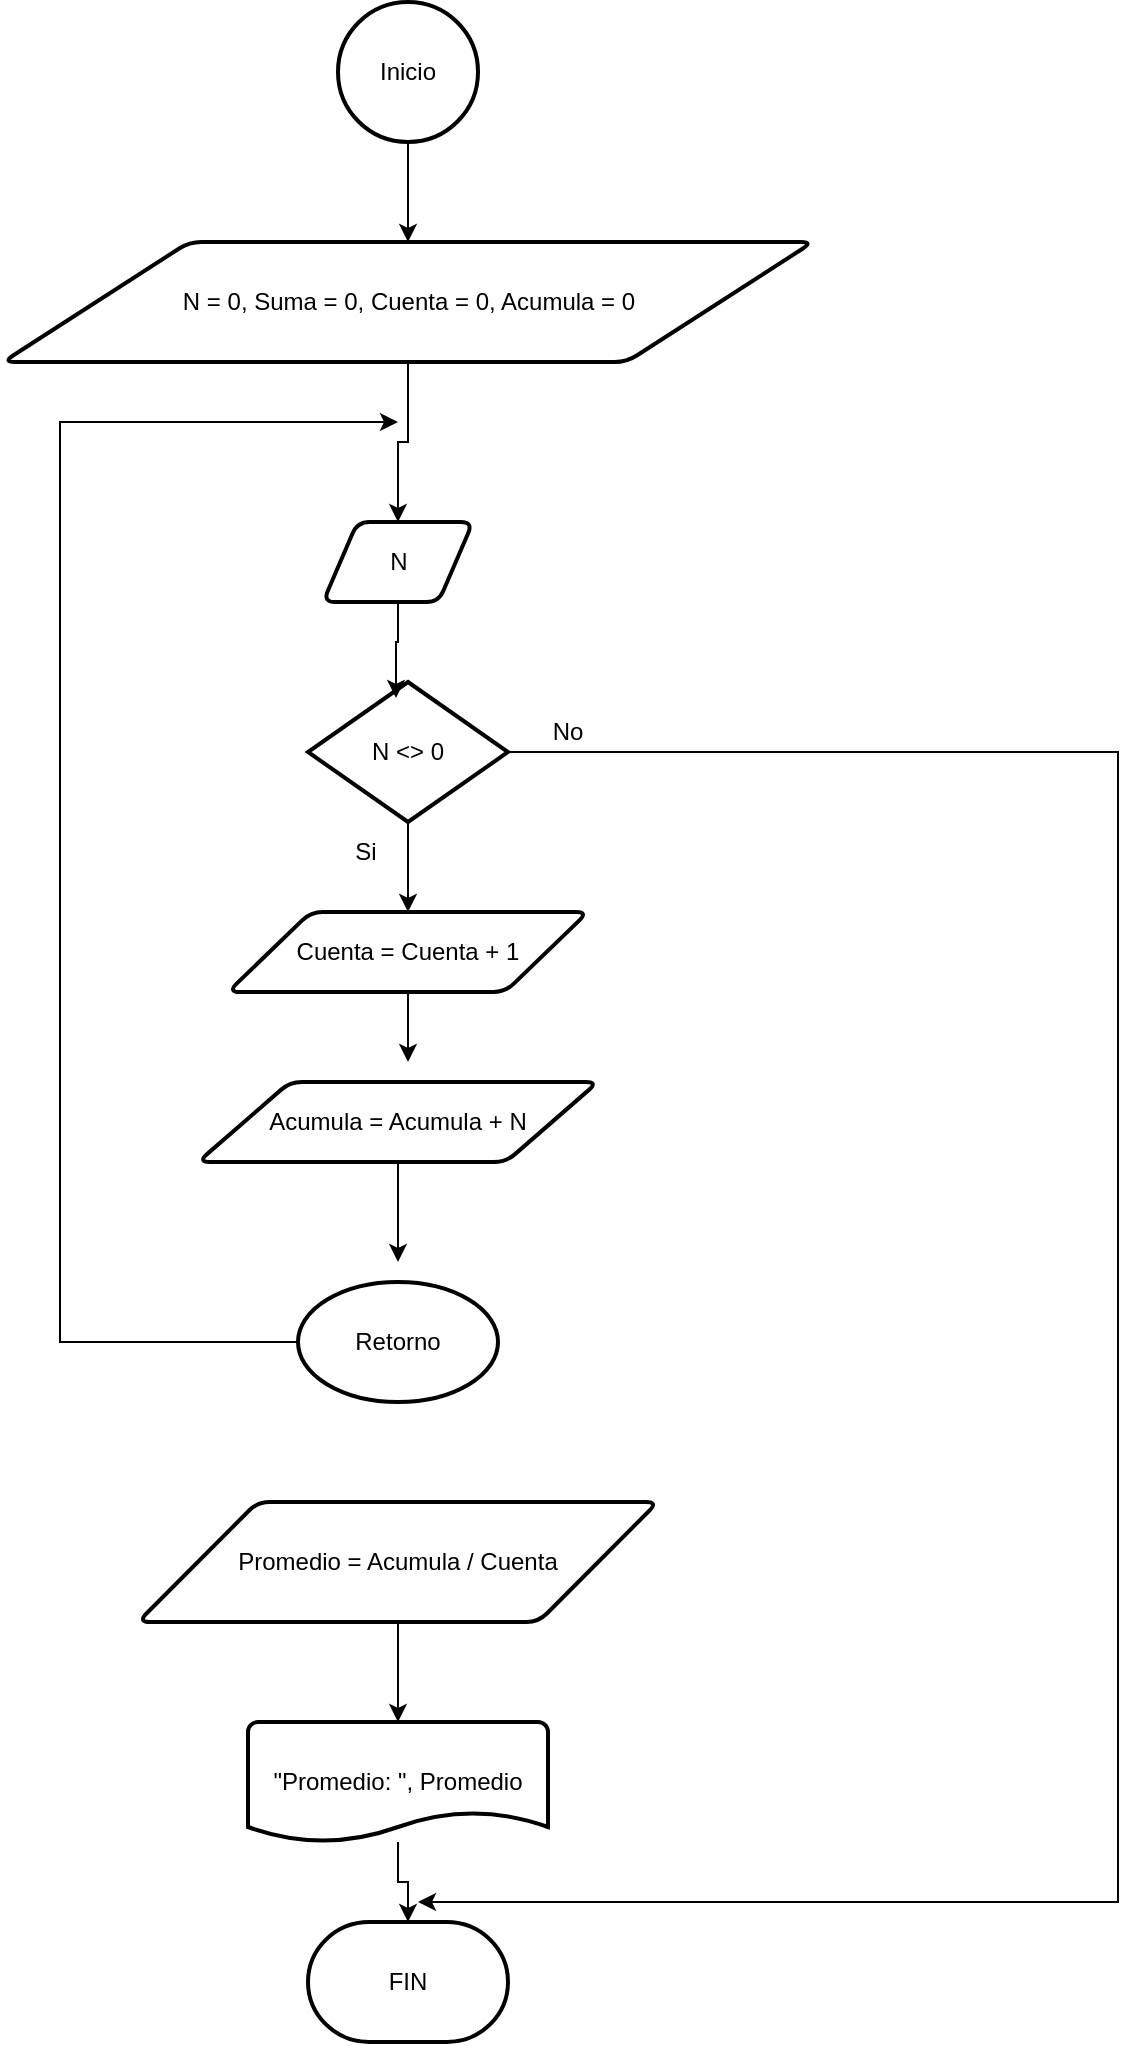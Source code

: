 <mxfile version="21.8.2" type="github">
  <diagram name="Página-1" id="NPonqm1UxqOTIjh20Bxl">
    <mxGraphModel dx="2390" dy="1325" grid="1" gridSize="10" guides="1" tooltips="1" connect="1" arrows="1" fold="1" page="1" pageScale="1" pageWidth="827" pageHeight="1169" math="0" shadow="0">
      <root>
        <mxCell id="0" />
        <mxCell id="1" parent="0" />
        <mxCell id="yKrizdjm1GVxj4F0B59K-1" style="edgeStyle=orthogonalEdgeStyle;rounded=0;orthogonalLoop=1;jettySize=auto;html=1;entryX=0.5;entryY=0;entryDx=0;entryDy=0;" edge="1" parent="1" source="23UUAxRhC1SxOmLqLjt9-37" target="23UUAxRhC1SxOmLqLjt9-38">
          <mxGeometry relative="1" as="geometry" />
        </mxCell>
        <mxCell id="23UUAxRhC1SxOmLqLjt9-37" value="Inicio" style="strokeWidth=2;html=1;shape=mxgraph.flowchart.start_2;whiteSpace=wrap;" parent="1" vertex="1">
          <mxGeometry x="370" y="90" width="70" height="70" as="geometry" />
        </mxCell>
        <mxCell id="23UUAxRhC1SxOmLqLjt9-55" style="edgeStyle=orthogonalEdgeStyle;rounded=0;orthogonalLoop=1;jettySize=auto;html=1;entryX=0.5;entryY=0;entryDx=0;entryDy=0;" parent="1" source="23UUAxRhC1SxOmLqLjt9-38" target="23UUAxRhC1SxOmLqLjt9-40" edge="1">
          <mxGeometry relative="1" as="geometry" />
        </mxCell>
        <mxCell id="23UUAxRhC1SxOmLqLjt9-38" value="N = 0, Suma = 0, Cuenta = 0, Acumula = 0" style="shape=parallelogram;html=1;strokeWidth=2;perimeter=parallelogramPerimeter;whiteSpace=wrap;rounded=1;arcSize=12;size=0.23;" parent="1" vertex="1">
          <mxGeometry x="202.5" y="210" width="405" height="60" as="geometry" />
        </mxCell>
        <mxCell id="23UUAxRhC1SxOmLqLjt9-40" value="N" style="shape=parallelogram;html=1;strokeWidth=2;perimeter=parallelogramPerimeter;whiteSpace=wrap;rounded=1;arcSize=12;size=0.23;" parent="1" vertex="1">
          <mxGeometry x="362.5" y="350" width="75" height="40" as="geometry" />
        </mxCell>
        <mxCell id="23UUAxRhC1SxOmLqLjt9-49" style="edgeStyle=orthogonalEdgeStyle;rounded=0;orthogonalLoop=1;jettySize=auto;html=1;entryX=0.5;entryY=0;entryDx=0;entryDy=0;" parent="1" source="23UUAxRhC1SxOmLqLjt9-41" target="23UUAxRhC1SxOmLqLjt9-42" edge="1">
          <mxGeometry relative="1" as="geometry" />
        </mxCell>
        <mxCell id="23UUAxRhC1SxOmLqLjt9-61" style="edgeStyle=orthogonalEdgeStyle;rounded=0;orthogonalLoop=1;jettySize=auto;html=1;" parent="1" source="23UUAxRhC1SxOmLqLjt9-41" edge="1">
          <mxGeometry relative="1" as="geometry">
            <mxPoint x="410" y="1040" as="targetPoint" />
            <Array as="points">
              <mxPoint x="760" y="465" />
              <mxPoint x="760" y="1040" />
              <mxPoint x="455" y="1040" />
            </Array>
          </mxGeometry>
        </mxCell>
        <mxCell id="23UUAxRhC1SxOmLqLjt9-41" value="N &amp;lt;&amp;gt; 0" style="strokeWidth=2;html=1;shape=mxgraph.flowchart.decision;whiteSpace=wrap;" parent="1" vertex="1">
          <mxGeometry x="355" y="430" width="100" height="70" as="geometry" />
        </mxCell>
        <mxCell id="23UUAxRhC1SxOmLqLjt9-50" style="edgeStyle=orthogonalEdgeStyle;rounded=0;orthogonalLoop=1;jettySize=auto;html=1;" parent="1" source="23UUAxRhC1SxOmLqLjt9-42" edge="1">
          <mxGeometry relative="1" as="geometry">
            <mxPoint x="405" y="620" as="targetPoint" />
          </mxGeometry>
        </mxCell>
        <mxCell id="23UUAxRhC1SxOmLqLjt9-42" value="Cuenta = Cuenta + 1" style="shape=parallelogram;html=1;strokeWidth=2;perimeter=parallelogramPerimeter;whiteSpace=wrap;rounded=1;arcSize=12;size=0.23;" parent="1" vertex="1">
          <mxGeometry x="315" y="545" width="180" height="40" as="geometry" />
        </mxCell>
        <mxCell id="23UUAxRhC1SxOmLqLjt9-52" style="edgeStyle=orthogonalEdgeStyle;rounded=0;orthogonalLoop=1;jettySize=auto;html=1;" parent="1" source="23UUAxRhC1SxOmLqLjt9-44" edge="1">
          <mxGeometry relative="1" as="geometry">
            <mxPoint x="400" y="720" as="targetPoint" />
          </mxGeometry>
        </mxCell>
        <mxCell id="23UUAxRhC1SxOmLqLjt9-44" value="Acumula = Acumula + N" style="shape=parallelogram;html=1;strokeWidth=2;perimeter=parallelogramPerimeter;whiteSpace=wrap;rounded=1;arcSize=12;size=0.23;" parent="1" vertex="1">
          <mxGeometry x="300" y="630" width="200" height="40" as="geometry" />
        </mxCell>
        <mxCell id="23UUAxRhC1SxOmLqLjt9-53" style="edgeStyle=orthogonalEdgeStyle;rounded=0;orthogonalLoop=1;jettySize=auto;html=1;" parent="1" source="23UUAxRhC1SxOmLqLjt9-48" edge="1">
          <mxGeometry relative="1" as="geometry">
            <mxPoint x="400" y="300" as="targetPoint" />
            <Array as="points">
              <mxPoint x="231" y="760" />
            </Array>
          </mxGeometry>
        </mxCell>
        <mxCell id="23UUAxRhC1SxOmLqLjt9-48" value="Retorno" style="strokeWidth=2;html=1;shape=mxgraph.flowchart.start_1;whiteSpace=wrap;" parent="1" vertex="1">
          <mxGeometry x="350" y="730" width="100" height="60" as="geometry" />
        </mxCell>
        <mxCell id="23UUAxRhC1SxOmLqLjt9-51" value="Si" style="text;html=1;strokeColor=none;fillColor=none;align=center;verticalAlign=middle;whiteSpace=wrap;rounded=0;" parent="1" vertex="1">
          <mxGeometry x="354" y="500" width="60" height="30" as="geometry" />
        </mxCell>
        <mxCell id="23UUAxRhC1SxOmLqLjt9-54" style="edgeStyle=orthogonalEdgeStyle;rounded=0;orthogonalLoop=1;jettySize=auto;html=1;entryX=0.44;entryY=0.114;entryDx=0;entryDy=0;entryPerimeter=0;" parent="1" source="23UUAxRhC1SxOmLqLjt9-40" target="23UUAxRhC1SxOmLqLjt9-41" edge="1">
          <mxGeometry relative="1" as="geometry" />
        </mxCell>
        <mxCell id="23UUAxRhC1SxOmLqLjt9-57" value="Promedio = Acumula / Cuenta" style="shape=parallelogram;html=1;strokeWidth=2;perimeter=parallelogramPerimeter;whiteSpace=wrap;rounded=1;arcSize=12;size=0.23;" parent="1" vertex="1">
          <mxGeometry x="270" y="840" width="260" height="60" as="geometry" />
        </mxCell>
        <mxCell id="23UUAxRhC1SxOmLqLjt9-58" value="&quot;Promedio: &quot;, Promedio" style="strokeWidth=2;html=1;shape=mxgraph.flowchart.document2;whiteSpace=wrap;size=0.25;" parent="1" vertex="1">
          <mxGeometry x="325" y="950" width="150" height="60" as="geometry" />
        </mxCell>
        <mxCell id="23UUAxRhC1SxOmLqLjt9-59" style="edgeStyle=orthogonalEdgeStyle;rounded=0;orthogonalLoop=1;jettySize=auto;html=1;entryX=0.5;entryY=0;entryDx=0;entryDy=0;entryPerimeter=0;" parent="1" source="23UUAxRhC1SxOmLqLjt9-57" target="23UUAxRhC1SxOmLqLjt9-58" edge="1">
          <mxGeometry relative="1" as="geometry" />
        </mxCell>
        <mxCell id="23UUAxRhC1SxOmLqLjt9-60" value="FIN" style="strokeWidth=2;html=1;shape=mxgraph.flowchart.terminator;whiteSpace=wrap;" parent="1" vertex="1">
          <mxGeometry x="355" y="1050" width="100" height="60" as="geometry" />
        </mxCell>
        <mxCell id="23UUAxRhC1SxOmLqLjt9-62" value="No" style="text;html=1;strokeColor=none;fillColor=none;align=center;verticalAlign=middle;whiteSpace=wrap;rounded=0;" parent="1" vertex="1">
          <mxGeometry x="455" y="440" width="60" height="30" as="geometry" />
        </mxCell>
        <mxCell id="23UUAxRhC1SxOmLqLjt9-64" style="edgeStyle=orthogonalEdgeStyle;rounded=0;orthogonalLoop=1;jettySize=auto;html=1;entryX=0.5;entryY=0;entryDx=0;entryDy=0;entryPerimeter=0;" parent="1" source="23UUAxRhC1SxOmLqLjt9-58" target="23UUAxRhC1SxOmLqLjt9-60" edge="1">
          <mxGeometry relative="1" as="geometry" />
        </mxCell>
      </root>
    </mxGraphModel>
  </diagram>
</mxfile>
